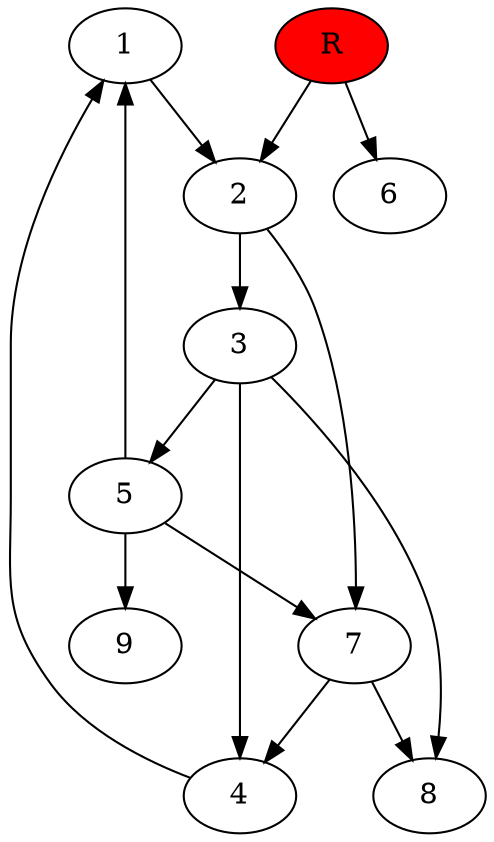 digraph prb24776 {
	1
	2
	3
	4
	5
	6
	7
	8
	R [fillcolor="#ff0000" style=filled]
	1 -> 2
	2 -> 3
	2 -> 7
	3 -> 4
	3 -> 5
	3 -> 8
	4 -> 1
	5 -> 1
	5 -> 7
	5 -> 9
	7 -> 4
	7 -> 8
	R -> 2
	R -> 6
}
